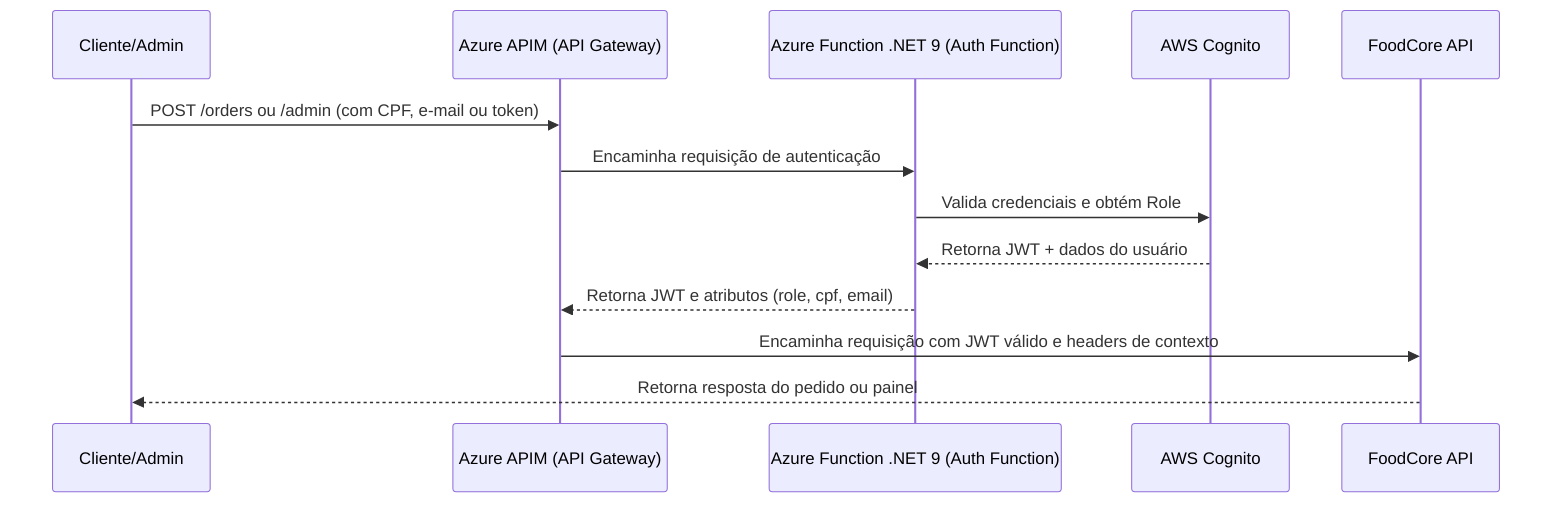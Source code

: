 sequenceDiagram
    participant User as Cliente/Admin
    participant APIM as Azure APIM (API Gateway)
    participant Lambda as Azure Function .NET 9 (Auth Function)
    participant Cognito as AWS Cognito
    participant API as FoodCore API

    User->>APIM: POST /orders ou /admin (com CPF, e-mail ou token)
    APIM->>Lambda: Encaminha requisição de autenticação
    Lambda->>Cognito: Valida credenciais e obtém Role
    Cognito-->>Lambda: Retorna JWT + dados do usuário
    Lambda-->>APIM: Retorna JWT e atributos (role, cpf, email)
    APIM->>API: Encaminha requisição com JWT válido e headers de contexto
    API-->>User: Retorna resposta do pedido ou painel